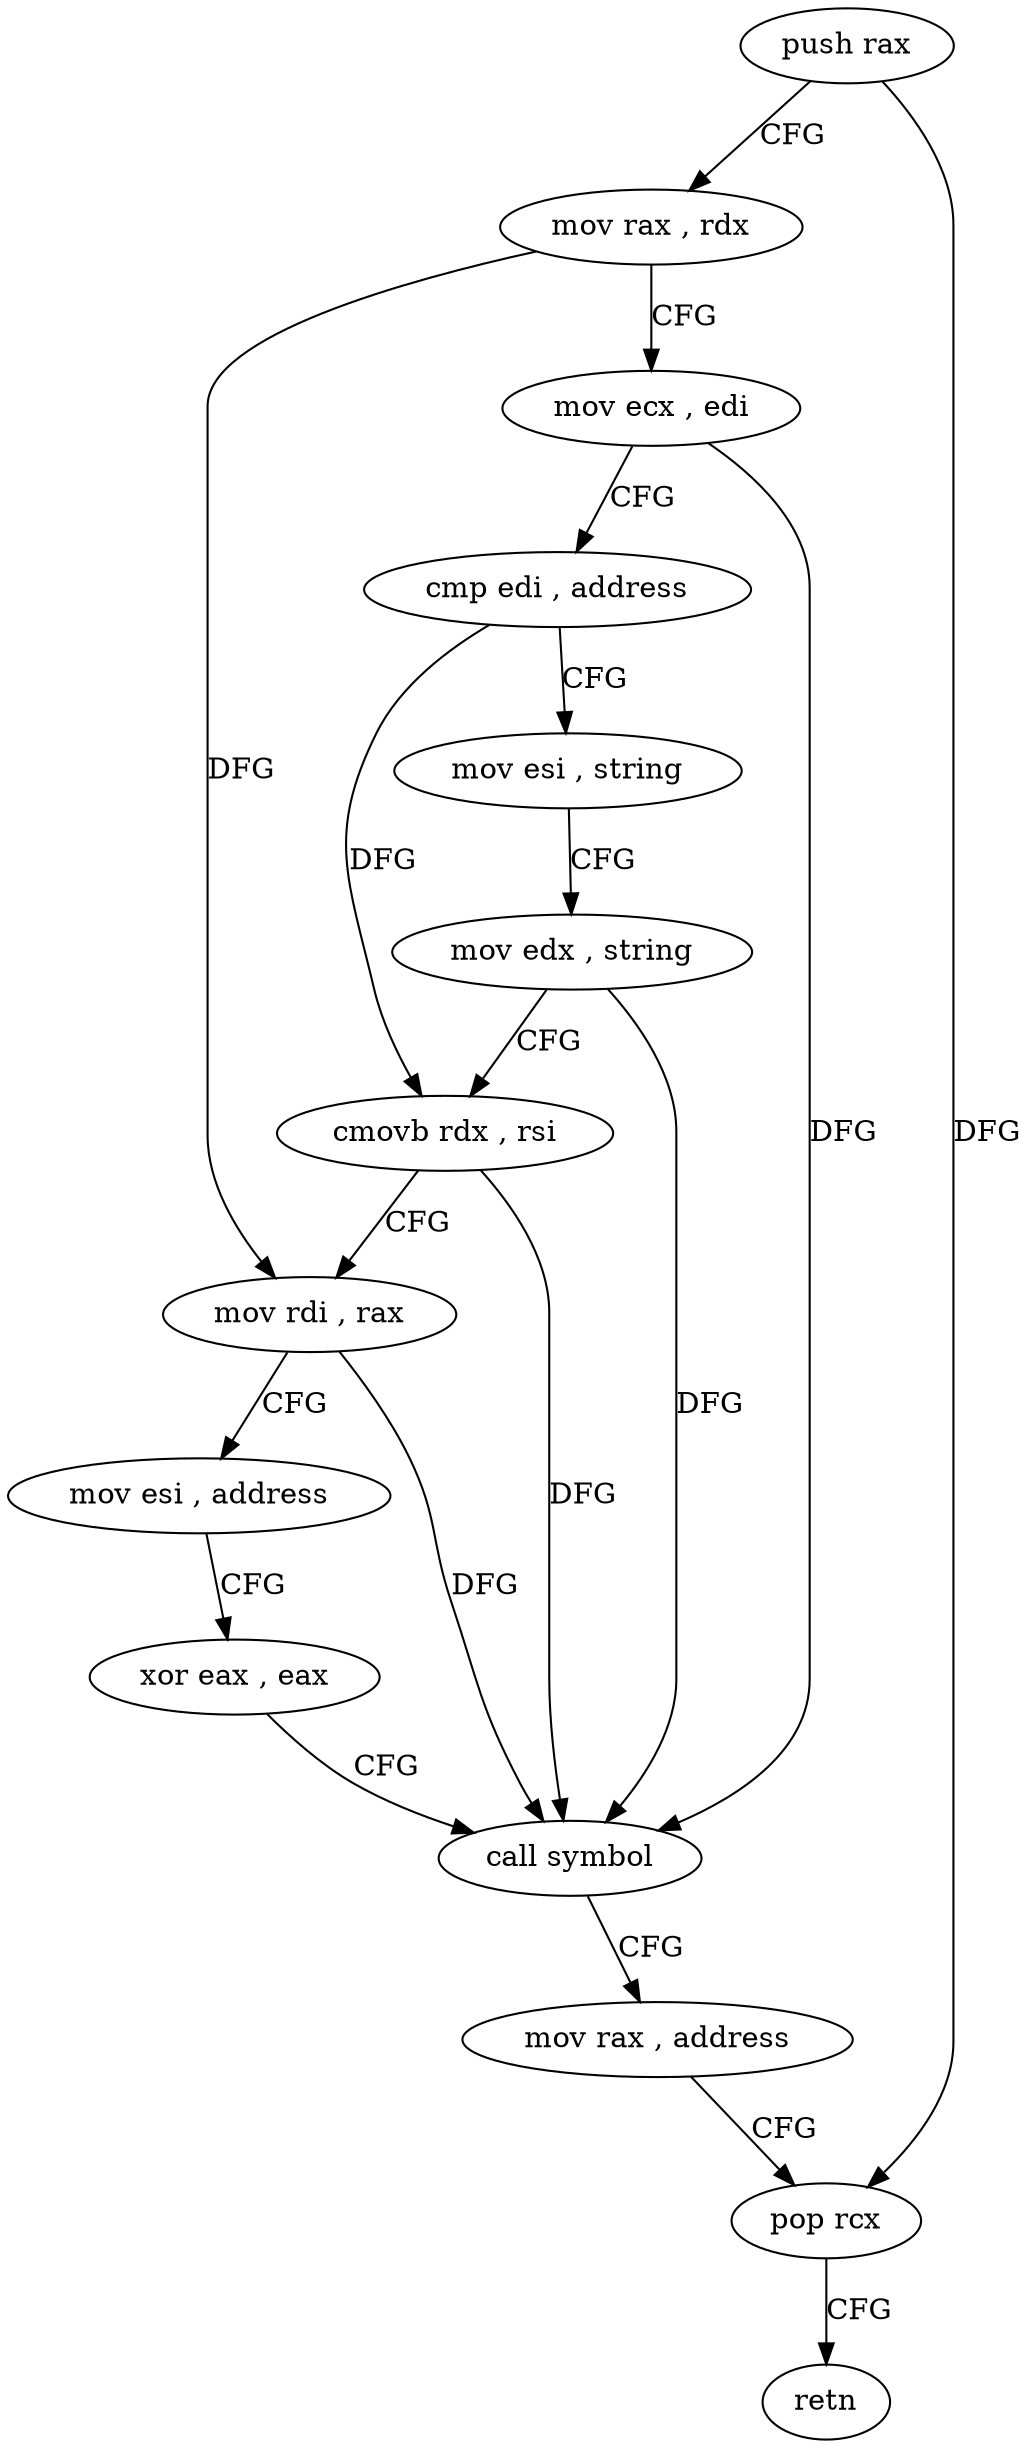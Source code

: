 digraph "func" {
"4212192" [label = "push rax" ]
"4212193" [label = "mov rax , rdx" ]
"4212196" [label = "mov ecx , edi" ]
"4212198" [label = "cmp edi , address" ]
"4212204" [label = "mov esi , string" ]
"4212209" [label = "mov edx , string" ]
"4212214" [label = "cmovb rdx , rsi" ]
"4212218" [label = "mov rdi , rax" ]
"4212221" [label = "mov esi , address" ]
"4212226" [label = "xor eax , eax" ]
"4212228" [label = "call symbol" ]
"4212233" [label = "mov rax , address" ]
"4212240" [label = "pop rcx" ]
"4212241" [label = "retn" ]
"4212192" -> "4212193" [ label = "CFG" ]
"4212192" -> "4212240" [ label = "DFG" ]
"4212193" -> "4212196" [ label = "CFG" ]
"4212193" -> "4212218" [ label = "DFG" ]
"4212196" -> "4212198" [ label = "CFG" ]
"4212196" -> "4212228" [ label = "DFG" ]
"4212198" -> "4212204" [ label = "CFG" ]
"4212198" -> "4212214" [ label = "DFG" ]
"4212204" -> "4212209" [ label = "CFG" ]
"4212209" -> "4212214" [ label = "CFG" ]
"4212209" -> "4212228" [ label = "DFG" ]
"4212214" -> "4212218" [ label = "CFG" ]
"4212214" -> "4212228" [ label = "DFG" ]
"4212218" -> "4212221" [ label = "CFG" ]
"4212218" -> "4212228" [ label = "DFG" ]
"4212221" -> "4212226" [ label = "CFG" ]
"4212226" -> "4212228" [ label = "CFG" ]
"4212228" -> "4212233" [ label = "CFG" ]
"4212233" -> "4212240" [ label = "CFG" ]
"4212240" -> "4212241" [ label = "CFG" ]
}
